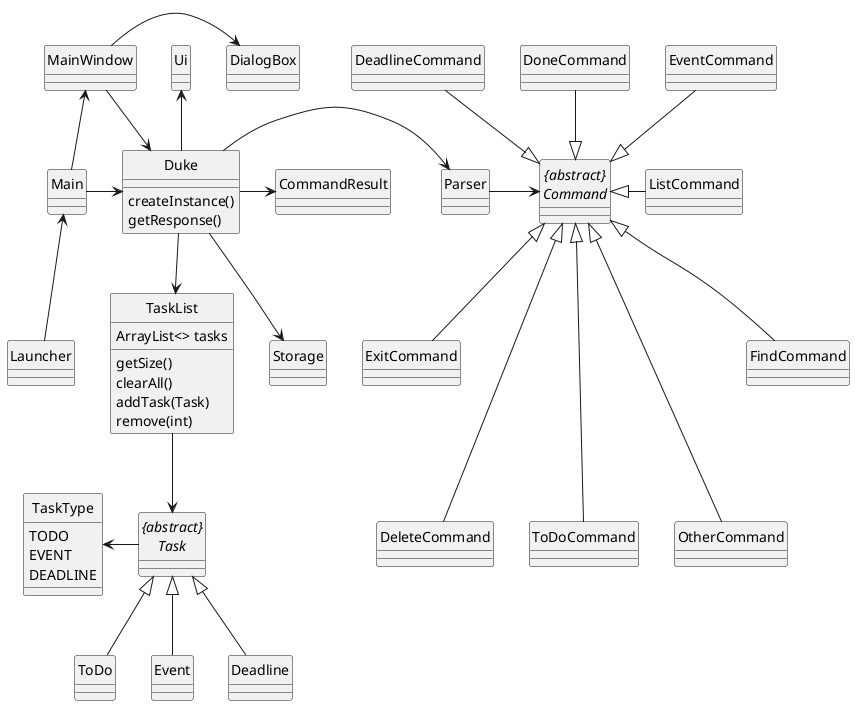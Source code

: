@startuml
hide circle

abstract class  "{abstract}\nTask" As Task
abstract class "{abstract}\nCommand" As Command
class Launcher
class Main
class MainWindow
class Duke{
createInstance()
getResponse()
}
class DialogBox
class Ui
class ToDo
class Event
class Deadline
class TaskList {
ArrayList<> tasks
getSize()
clearAll()
addTask(Task)
remove(int)
}
class Parser
class ToDoCommand
class OtherCommand
class ListCommand
class FindCommand
class ExitCommand
class DeleteCommand
class DeadlineCommand
class DoneCommand
class EventCommand
class CommandResult

Main <-- Launcher
MainWindow <-- Main

MainWindow -> Duke
Main -> Duke
MainWindow -> DialogBox

Ui <-- Duke
Duke -> Parser
Duke --> TaskList
Duke --> Storage

Duke -> CommandResult


Parser -> Command
Command <|--- ToDoCommand
Command <|--- OtherCommand
Command <|- ListCommand
Command <|-- FindCommand
Command <|-- ExitCommand
Command <|--- DeleteCommand
DeadlineCommand --|> Command
DoneCommand --|> Command
EventCommand --|> Command

TaskList --> Task

enum TaskType {
TODO
EVENT
DEADLINE
}
TaskType <- Task
Task <|-- Event
Task <|-- Deadline
Task <|-- ToDo

@enduml